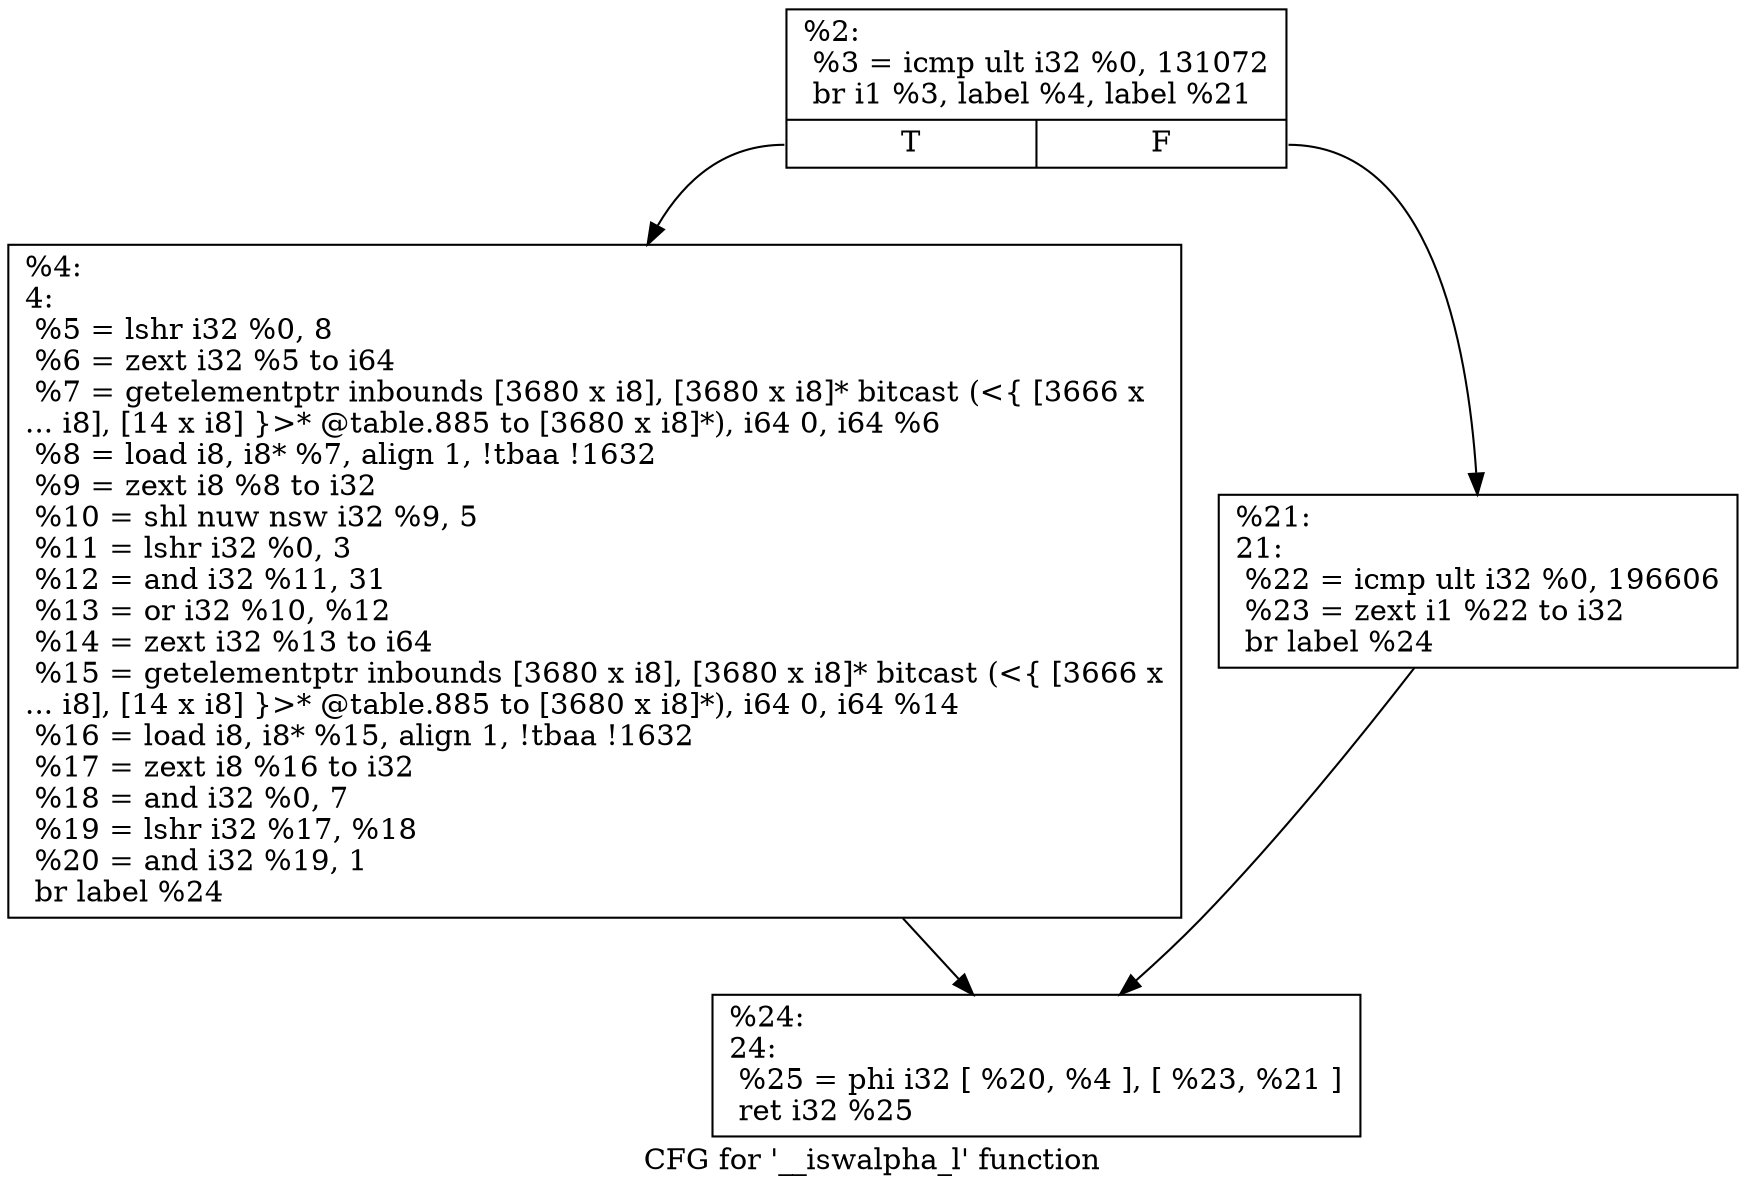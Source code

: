 digraph "CFG for '__iswalpha_l' function" {
	label="CFG for '__iswalpha_l' function";

	Node0x1c6dcd0 [shape=record,label="{%2:\l  %3 = icmp ult i32 %0, 131072\l  br i1 %3, label %4, label %21\l|{<s0>T|<s1>F}}"];
	Node0x1c6dcd0:s0 -> Node0x1c6dd20;
	Node0x1c6dcd0:s1 -> Node0x1c6dd70;
	Node0x1c6dd20 [shape=record,label="{%4:\l4:                                                \l  %5 = lshr i32 %0, 8\l  %6 = zext i32 %5 to i64\l  %7 = getelementptr inbounds [3680 x i8], [3680 x i8]* bitcast (\<\{ [3666 x\l... i8], [14 x i8] \}\>* @table.885 to [3680 x i8]*), i64 0, i64 %6\l  %8 = load i8, i8* %7, align 1, !tbaa !1632\l  %9 = zext i8 %8 to i32\l  %10 = shl nuw nsw i32 %9, 5\l  %11 = lshr i32 %0, 3\l  %12 = and i32 %11, 31\l  %13 = or i32 %10, %12\l  %14 = zext i32 %13 to i64\l  %15 = getelementptr inbounds [3680 x i8], [3680 x i8]* bitcast (\<\{ [3666 x\l... i8], [14 x i8] \}\>* @table.885 to [3680 x i8]*), i64 0, i64 %14\l  %16 = load i8, i8* %15, align 1, !tbaa !1632\l  %17 = zext i8 %16 to i32\l  %18 = and i32 %0, 7\l  %19 = lshr i32 %17, %18\l  %20 = and i32 %19, 1\l  br label %24\l}"];
	Node0x1c6dd20 -> Node0x1c6ddc0;
	Node0x1c6dd70 [shape=record,label="{%21:\l21:                                               \l  %22 = icmp ult i32 %0, 196606\l  %23 = zext i1 %22 to i32\l  br label %24\l}"];
	Node0x1c6dd70 -> Node0x1c6ddc0;
	Node0x1c6ddc0 [shape=record,label="{%24:\l24:                                               \l  %25 = phi i32 [ %20, %4 ], [ %23, %21 ]\l  ret i32 %25\l}"];
}
